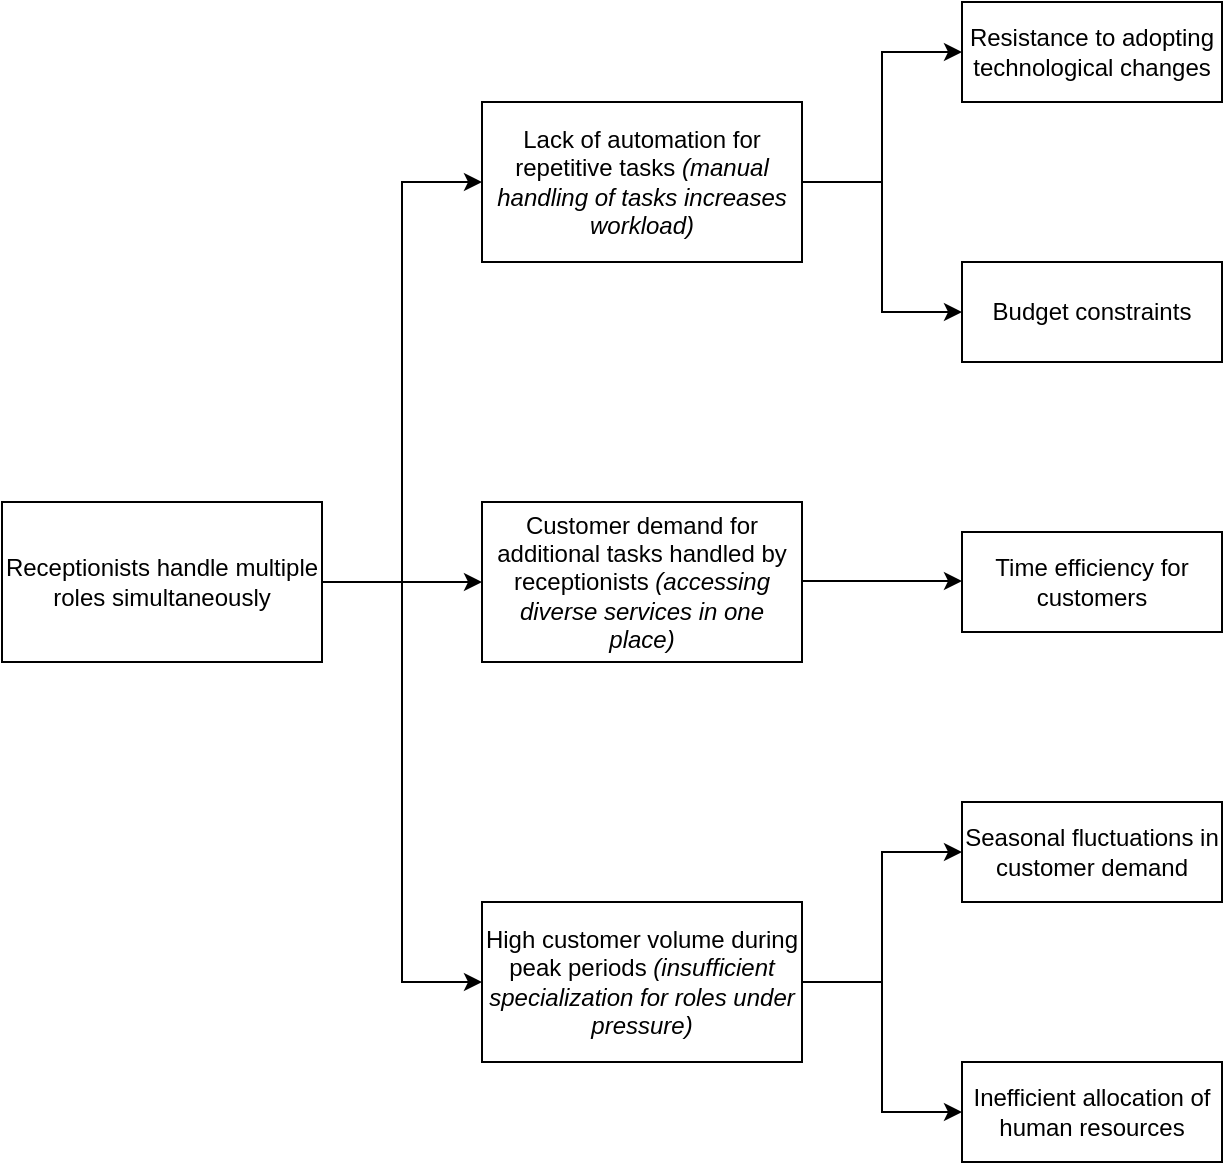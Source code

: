 <mxfile version="25.0.3">
  <diagram name="Page-1" id="hOW7pIRccUq6WkgOIuEP">
    <mxGraphModel dx="1360" dy="2093" grid="1" gridSize="10" guides="1" tooltips="1" connect="1" arrows="1" fold="1" page="1" pageScale="1" pageWidth="827" pageHeight="1169" math="0" shadow="0">
      <root>
        <mxCell id="0" />
        <mxCell id="1" parent="0" />
        <mxCell id="HBoZUfQbXor3aJ33_Fp8-1" value="Customer demand for additional tasks handled by receptionists &lt;i&gt;(accessing diverse services in one place)&lt;/i&gt;" style="rounded=0;whiteSpace=wrap;html=1;" vertex="1" parent="1">
          <mxGeometry x="360" y="200" width="160" height="80" as="geometry" />
        </mxCell>
        <mxCell id="HBoZUfQbXor3aJ33_Fp8-2" value="Receptionists handle multiple roles simultaneously" style="rounded=0;whiteSpace=wrap;html=1;" vertex="1" parent="1">
          <mxGeometry x="120" y="200" width="160" height="80" as="geometry" />
        </mxCell>
        <mxCell id="HBoZUfQbXor3aJ33_Fp8-3" value="Lack of automation for repetitive tasks &lt;i&gt;(manual handling of tasks increases workload)&lt;/i&gt;" style="rounded=0;whiteSpace=wrap;html=1;" vertex="1" parent="1">
          <mxGeometry x="360" width="160" height="80" as="geometry" />
        </mxCell>
        <mxCell id="HBoZUfQbXor3aJ33_Fp8-18" style="edgeStyle=orthogonalEdgeStyle;rounded=0;orthogonalLoop=1;jettySize=auto;html=1;exitX=1;exitY=0.5;exitDx=0;exitDy=0;entryX=0;entryY=0.5;entryDx=0;entryDy=0;" edge="1" parent="1" source="HBoZUfQbXor3aJ33_Fp8-4" target="HBoZUfQbXor3aJ33_Fp8-5">
          <mxGeometry relative="1" as="geometry" />
        </mxCell>
        <mxCell id="HBoZUfQbXor3aJ33_Fp8-19" style="edgeStyle=orthogonalEdgeStyle;rounded=0;orthogonalLoop=1;jettySize=auto;html=1;exitX=1;exitY=0.5;exitDx=0;exitDy=0;entryX=0;entryY=0.5;entryDx=0;entryDy=0;" edge="1" parent="1" source="HBoZUfQbXor3aJ33_Fp8-4" target="HBoZUfQbXor3aJ33_Fp8-6">
          <mxGeometry relative="1" as="geometry" />
        </mxCell>
        <mxCell id="HBoZUfQbXor3aJ33_Fp8-4" value="High customer volume during peak periods &lt;i&gt;(insufficient specialization for roles under pressure)&lt;/i&gt;" style="rounded=0;whiteSpace=wrap;html=1;" vertex="1" parent="1">
          <mxGeometry x="360" y="400" width="160" height="80" as="geometry" />
        </mxCell>
        <mxCell id="HBoZUfQbXor3aJ33_Fp8-5" value="Seasonal fluctuations in customer demand" style="rounded=0;whiteSpace=wrap;html=1;" vertex="1" parent="1">
          <mxGeometry x="600" y="350" width="130" height="50" as="geometry" />
        </mxCell>
        <mxCell id="HBoZUfQbXor3aJ33_Fp8-6" value="Inefficient allocation of human resources" style="rounded=0;whiteSpace=wrap;html=1;" vertex="1" parent="1">
          <mxGeometry x="600" y="480" width="130" height="50" as="geometry" />
        </mxCell>
        <mxCell id="HBoZUfQbXor3aJ33_Fp8-7" value="Resistance to adopting technological changes" style="rounded=0;whiteSpace=wrap;html=1;" vertex="1" parent="1">
          <mxGeometry x="600" y="-50" width="130" height="50" as="geometry" />
        </mxCell>
        <mxCell id="HBoZUfQbXor3aJ33_Fp8-8" value="Budget constraints" style="rounded=0;whiteSpace=wrap;html=1;" vertex="1" parent="1">
          <mxGeometry x="600" y="80" width="130" height="50" as="geometry" />
        </mxCell>
        <mxCell id="HBoZUfQbXor3aJ33_Fp8-10" value="Time efficiency for customers" style="rounded=0;whiteSpace=wrap;html=1;" vertex="1" parent="1">
          <mxGeometry x="600" y="215" width="130" height="50" as="geometry" />
        </mxCell>
        <mxCell id="HBoZUfQbXor3aJ33_Fp8-11" value="" style="endArrow=classic;html=1;rounded=0;exitX=1;exitY=0.5;exitDx=0;exitDy=0;entryX=0;entryY=0.5;entryDx=0;entryDy=0;edgeStyle=orthogonalEdgeStyle;" edge="1" parent="1" source="HBoZUfQbXor3aJ33_Fp8-2" target="HBoZUfQbXor3aJ33_Fp8-1">
          <mxGeometry width="50" height="50" relative="1" as="geometry">
            <mxPoint x="490" y="290" as="sourcePoint" />
            <mxPoint x="540" y="240" as="targetPoint" />
          </mxGeometry>
        </mxCell>
        <mxCell id="HBoZUfQbXor3aJ33_Fp8-13" value="" style="endArrow=classic;html=1;rounded=0;exitX=1;exitY=0.5;exitDx=0;exitDy=0;entryX=0;entryY=0.5;entryDx=0;entryDy=0;edgeStyle=orthogonalEdgeStyle;" edge="1" parent="1" source="HBoZUfQbXor3aJ33_Fp8-2" target="HBoZUfQbXor3aJ33_Fp8-3">
          <mxGeometry width="50" height="50" relative="1" as="geometry">
            <mxPoint x="290" y="250" as="sourcePoint" />
            <mxPoint x="370" y="250" as="targetPoint" />
          </mxGeometry>
        </mxCell>
        <mxCell id="HBoZUfQbXor3aJ33_Fp8-14" value="" style="endArrow=classic;html=1;rounded=0;exitX=1;exitY=0.5;exitDx=0;exitDy=0;entryX=0;entryY=0.5;entryDx=0;entryDy=0;edgeStyle=orthogonalEdgeStyle;" edge="1" parent="1" source="HBoZUfQbXor3aJ33_Fp8-2" target="HBoZUfQbXor3aJ33_Fp8-4">
          <mxGeometry width="50" height="50" relative="1" as="geometry">
            <mxPoint x="290" y="250" as="sourcePoint" />
            <mxPoint x="370" y="50" as="targetPoint" />
          </mxGeometry>
        </mxCell>
        <mxCell id="HBoZUfQbXor3aJ33_Fp8-15" value="" style="endArrow=classic;html=1;rounded=0;exitX=1;exitY=0.5;exitDx=0;exitDy=0;entryX=0;entryY=0.5;entryDx=0;entryDy=0;edgeStyle=orthogonalEdgeStyle;" edge="1" parent="1">
          <mxGeometry width="50" height="50" relative="1" as="geometry">
            <mxPoint x="520" y="239.5" as="sourcePoint" />
            <mxPoint x="600" y="239.5" as="targetPoint" />
          </mxGeometry>
        </mxCell>
        <mxCell id="HBoZUfQbXor3aJ33_Fp8-16" value="" style="endArrow=classic;html=1;rounded=0;exitX=1;exitY=0.5;exitDx=0;exitDy=0;entryX=0;entryY=0.5;entryDx=0;entryDy=0;edgeStyle=orthogonalEdgeStyle;" edge="1" parent="1" source="HBoZUfQbXor3aJ33_Fp8-3" target="HBoZUfQbXor3aJ33_Fp8-8">
          <mxGeometry width="50" height="50" relative="1" as="geometry">
            <mxPoint x="530" y="249.5" as="sourcePoint" />
            <mxPoint x="610" y="249.5" as="targetPoint" />
          </mxGeometry>
        </mxCell>
        <mxCell id="HBoZUfQbXor3aJ33_Fp8-17" value="" style="endArrow=classic;html=1;rounded=0;exitX=1;exitY=0.5;exitDx=0;exitDy=0;entryX=0;entryY=0.5;entryDx=0;entryDy=0;edgeStyle=orthogonalEdgeStyle;" edge="1" parent="1" source="HBoZUfQbXor3aJ33_Fp8-3" target="HBoZUfQbXor3aJ33_Fp8-7">
          <mxGeometry width="50" height="50" relative="1" as="geometry">
            <mxPoint x="530" y="50" as="sourcePoint" />
            <mxPoint x="610" y="115" as="targetPoint" />
          </mxGeometry>
        </mxCell>
      </root>
    </mxGraphModel>
  </diagram>
</mxfile>
